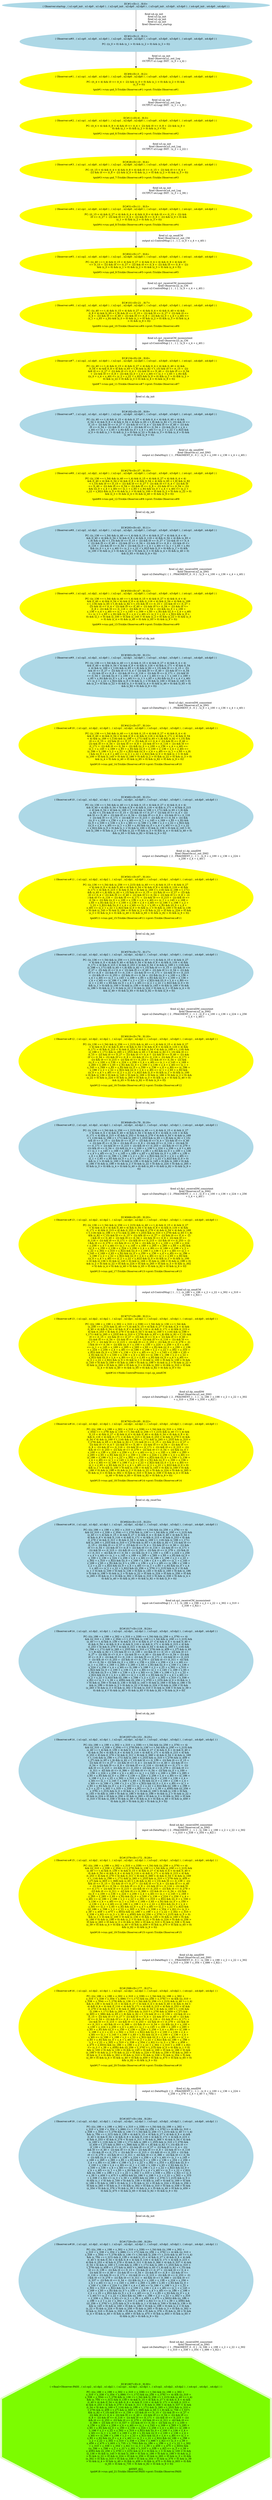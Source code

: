 digraph fscn {
EC1 [
	label="EC#1<Ev:1 , H:0>
( Observer:startup , ( n1:cp0_init , n1:dp0 , n1:dp0 ) , ( n2:cp0_init , n2:dp0 , n2:dp0 ) , ( n3:cp0_init , n3:dp0 , n3:dp0 ) , ( n4:cp0_init , n4:dp0 , n4:dp0 ) )"
	color=lightblue
	shape=ellipse
	style=filled
]
EC1 -> EC2 [
	label="fired n4.cp_init
	fired n3.cp_init
	fired n2.cp_init
	fired n1.cp_init
	fired Observer.o_startup
	"
]
EC2 [
	label="EC#2<Ev:2 , H:1>
( Observer:o#0 , ( n1:cp0 , n1:dp0 , n1:dp0 ) , ( n2:cp0 , n2:dp0 , n2:dp0 ) , ( n3:cp0 , n3:dp0 , n3:dp0 ) , ( n4:cp0 , n4:dp0 , n4:dp0 ) )

PC: ((z_0 > 0) && (z_1 > 0) && (z_2 > 0) && (z_3 > 0))
	"
	color=lightblue
	shape=ellipse
	style=filled
]
EC2 -> EC8 [
	label="fired n1.cp_init
	fired Observer.n1_out_Log
	OUTPUT n1:Log( INIT , (z_0 + z_4) )
	"
]
EC8 [
	label="EC#8<Ev:3 , H:2>
( Observer:o#1 , ( n1:cp1 , n1:dp0 , n1:dp0 ) , ( n2:cp0 , n2:dp0 , n2:dp0 ) , ( n3:cp0 , n3:dp0 , n3:dp0 ) , ( n4:cp0 , n4:dp0 , n4:dp0 ) )

PC: ((t_4 < 4) && (0 <= (t_4 + -2)) && (z_0 > 0) && (z_1 > 0) && (z_2 > 0) && 
	(z_3 > 0))
	
tpid#1->run::pid_5:Trickle.Observer.o#1->prot::Trickle.Observer.o#1"
	color=yellow
	shape=ellipse
	style=filled
]
EC8 -> EC11 [
	label="fired n2.cp_init
	fired Observer.n2_out_Log
	OUTPUT n2:Log( INIT , (z_1 + z_9) )
	"
]
EC11 [
	label="EC#11<Ev:6 , H:3>
( Observer:o#2 , ( n1:cp1 , n1:dp0 , n1:dp0 ) , ( n2:cp1 , n2:dp0 , n2:dp0 ) , ( n3:cp0 , n3:dp0 , n3:dp0 ) , ( n4:cp0 , n4:dp0 , n4:dp0 ) )

PC: ((t_4 < 4) && (t_8 < 4) && (0 <= (t_4 + -2)) && (0 <= (t_8 + -2)) && (z_0 > 
	0) && (z_1 > 0) && (z_2 > 0) && (z_3 > 0))
	
tpid#2->run::pid_6:Trickle.Observer.o#2->prot::Trickle.Observer.o#2"
	color=yellow
	shape=ellipse
	style=filled
]
EC11 -> EC28 [
	label="fired n3.cp_init
	fired Observer.n3_out_Log
	OUTPUT n3:Log( INIT , (z_2 + z_22) )
	"
]
EC28 [
	label="EC#28<Ev:10 , H:4>
( Observer:o#3 , ( n1:cp1 , n1:dp0 , n1:dp0 ) , ( n2:cp1 , n2:dp0 , n2:dp0 ) , ( n3:cp1 , n3:dp0 , n3:dp0 ) , ( n4:cp0 , n4:dp0 , n4:dp0 ) )

PC: ((t_15 < 4) && (t_4 < 4) && (t_8 < 4) && (0 <= (t_15 + -2)) && (0 <= (t_4 + 
	-2)) && (0 <= (t_8 + -2)) && (z_0 > 0) && (z_1 > 0) && (z_2 > 0) && (z_3 > 0))
	
tpid#3->run::pid_7:Trickle.Observer.o#3->prot::Trickle.Observer.o#3"
	color=yellow
	shape=ellipse
	style=filled
]
EC28 -> EC51 [
	label="fired n4.cp_init
	fired Observer.n4_out_Log
	OUTPUT n4:Log( INIT , (z_3 + z_39) )
	"
]
EC51 [
	label="EC#51<Ev:11 , H:5>
( Observer:o#4 , ( n1:cp1 , n1:dp0 , n1:dp0 ) , ( n2:cp1 , n2:dp0 , n2:dp0 ) , ( n3:cp1 , n3:dp0 , n3:dp0 ) , ( n4:cp1 , n4:dp0 , n4:dp0 ) )

PC: ((t_15 < 4) && (t_27 < 4) && (t_4 < 4) && (t_8 < 4) && (0 <= (t_15 + -2)) && 
	(0 <= (t_27 + -2)) && (0 <= (t_4 + -2)) && (0 <= (t_8 + -2)) && (z_0 > 0) && 
	(z_1 > 0) && (z_2 > 0) && (z_3 > 0))
	
tpid#4->run::pid_8:Trickle.Observer.o#4->prot::Trickle.Observer.o#4"
	color=yellow
	shape=ellipse
	style=filled
]
EC51 -> EC62 [
	label="fired n1.cp_sendCM
	fired Observer.n1_out_CM
	output n1:ControlMsg( [ 1 , 1 ] , (z_0 + z_4 + z_40) )
	"
]
EC62 [
	label="EC#62<Ev:17 , H:6>
( Observer:o#5 , ( n1:cp2 , n1:dp0 , n1:dp0 ) , ( n2:cp1 , n2:dp0 , n2:dp0 ) , ( n3:cp1 , n3:dp0 , n3:dp0 ) , ( n4:cp1 , n4:dp0 , n4:dp0 ) )

PC: ((z_40 == t_4) && (t_15 < 4) && (t_27 < 4) && (t_4 < 4) && (t_8 < 4) && (0 
	<= (t_15 + -2)) && (0 <= (t_27 + -2)) && (0 <= (t_4 + -2)) && (0 <= (t_8 + -2)) 
	&& (z_0 > 0) && (z_1 > 0) && (z_2 > 0) && (z_3 > 0) && (z_4 > 0))
	
tpid#5->run::pid_9:Trickle.Observer.o#5->prot::Trickle.Observer.o#5"
	color=yellow
	shape=ellipse
	style=filled
]
EC62 -> EC101 [
	label="fired n2.cp1_receiveCM_inconsistent
	fired Observer.n2_in_CM
	input n2:ControlMsg( [ 1 , 1 ] , (z_0 + z_4 + z_40) )
	"
]
EC101 [
	label="EC#101<Ev:21 , H:7>
( Observer:o#6 , ( n1:cp2 , n1:dp0 , n1:dp0 ) , ( n2:cp1 , n2:dp0 , n2:dp0 ) , ( n3:cp1 , n3:dp0 , n3:dp0 ) , ( n4:cp1 , n4:dp0 , n4:dp0 ) )

PC: ((z_40 == t_4) && (t_15 < 4) && (t_27 < 4) && (t_4 < 4) && (t_40 < 4) && 
	(t_8 < 4) && (z_65 < t_8) && (0 <= (t_15 + -2)) && (0 <= (t_27 + -2)) && (0 <= 
	(t_4 + -2)) && (0 <= (t_40 + -2)) && (0 <= (t_8 + -2)) && ((z_0 + z_4 + z_40) <= 
	(z_1 + z_65 + z_9)) && (z_0 > 0) && (z_1 > 0) && (z_2 > 0) && (z_3 > 0) && (z_4 
	> 0) && (z_9 > 0))
	
tpid#6->run::pid_10:Trickle.Observer.o#6->prot::Trickle.Observer.o#6"
	color=yellow
	shape=ellipse
	style=filled
]
EC101 -> EC134 [
	label="fired n3.cp1_receiveCM_inconsistent
	fired Observer.n3_in_CM
	input n3:ControlMsg( [ 1 , 1 ] , (z_0 + z_4 + z_40) )
	"
]
EC134 [
	label="EC#134<Ev:26 , H:8>
( Observer:o#7 , ( n1:cp2 , n1:dp0 , n1:dp0 ) , ( n2:cp1 , n2:dp0 , n2:dp0 ) , ( n3:cp1 , n3:dp0 , n3:dp0 ) , ( n4:cp1 , n4:dp0 , n4:dp0 ) )

PC: ((z_40 == t_4) && (t_15 < 4) && (t_27 < 4) && (t_4 < 4) && (t_40 < 4) && 
	(t_54 < 4) && (t_8 < 4) && (z_65 < t_8) && (z_82 < t_15) && (0 <= (t_15 + -2)) 
	&& (0 <= (t_27 + -2)) && (0 <= (t_4 + -2)) && (0 <= (t_40 + -2)) && (0 <= (t_54 
	+ -2)) && (0 <= (t_8 + -2)) && ((z_0 + z_4 + z_40) <= (z_1 + z_65 + z_9)) && 
	((z_0 + z_4 + z_40) <= (z_2 + z_22 + z_82)) && (z_0 > 0) && (z_1 > 0) && (z_2 > 
	0) && (z_22 > 0) && (z_3 > 0) && (z_4 > 0) && (z_9 > 0))
	
tpid#7->run::pid_11:Trickle.Observer.o#7->prot::Trickle.Observer.o#7"
	color=yellow
	shape=ellipse
	style=filled
]
EC134 -> EC182 [
	label="fired n1.dp_init
	"
]
EC182 [
	label="EC#182<Ev:35 , H:9>
( Observer:o#7 , ( n1:cp2 , n1:dp1 , n1:dp0 ) , ( n2:cp1 , n2:dp0 , n2:dp0 ) , ( n3:cp1 , n3:dp0 , n3:dp0 ) , ( n4:cp1 , n4:dp0 , n4:dp0 ) )

PC: ((z_40 == t_4) && (t_15 < 4) && (t_27 < 4) && (t_4 < 4) && (t_40 < 4) && 
	(t_54 < 4) && (t_8 < 4) && (t_54 < 4) && (z_65 < t_8) && (z_82 < t_15) && (0 <= 
	(t_15 + -2)) && (0 <= (t_27 + -2)) && (0 <= (t_4 + -2)) && (0 <= (t_40 + -2)) && 
	(0 <= (t_54 + -2)) && (0 <= (t_8 + -2)) && (0 <= (t_54 + -2)) && ((z_0 + z_4 + 
	z_40) <= (z_1 + z_65 + z_9)) && ((z_0 + z_4 + z_40) <= (z_2 + z_22 + z_82)) && 
	(z_0 > 0) && (z_1 > 0) && (z_2 > 0) && (z_22 > 0) && (z_3 > 0) && (z_4 > 0) && 
	(z_40 > 0) && (z_9 > 0))
	"
	color=lightblue
	shape=ellipse
	style=filled
]
EC182 -> EC276 [
	label="fired n1.dp_sendDM
	fired Observer.n1_out_DM1
	output n1:DataMsg1( { 1 , FRAGMENT_0 , 0 } , (z_0 + z_100 + z_136 + z_4 + z_40) )
	"
]
EC276 [
	label="EC#276<Ev:37 , H:10>
( Observer:o#8 , ( n1:cp2 , n1:dp2 , n1:dp0 ) , ( n2:cp1 , n2:dp0 , n2:dp0 ) , ( n3:cp1 , n3:dp0 , n3:dp0 ) , ( n4:cp1 , n4:dp0 , n4:dp0 ) )

PC: ((z_136 == t_54) && (z_40 == t_4) && (t_15 < 4) && (t_27 < 4) && (t_4 < 4) 
	&& (t_40 < 4) && (t_54 < 4) && (t_8 < 4) && (t_54 < 4) && (z_65 < t_8) && (z_82 
	< t_15) && (0 <= (t_15 + -2)) && (0 <= (t_27 + -2)) && (0 <= (t_4 + -2)) && (0 
	<= (t_40 + -2)) && (0 <= (t_54 + -2)) && (0 <= (t_8 + -2)) && (0 <= (t_54 + -2)) 
	&& ((z_0 + z_4 + z_40) <= (z_1 + z_65 + z_9)) && ((z_0 + z_4 + z_40) <= (z_2 + 
	z_22 + z_82)) && (z_0 > 0) && (z_1 > 0) && (z_100 > 0) && (z_2 > 0) && (z_22 > 0)
	 && (z_3 > 0) && (z_4 > 0) && (z_40 > 0) && (z_9 > 0))
	
tpid#8->run::pid_12:Trickle.Observer.o#8->prot::Trickle.Observer.o#8"
	color=yellow
	shape=ellipse
	style=filled
]
EC276 -> EC293 [
	label="fired n2.dp_init
	"
]
EC293 [
	label="EC#293<Ev:43 , H:11>
( Observer:o#8 , ( n1:cp2 , n1:dp2 , n1:dp0 ) , ( n2:cp1 , n2:dp1 , n2:dp0 ) , ( n3:cp1 , n3:dp0 , n3:dp0 ) , ( n4:cp1 , n4:dp0 , n4:dp0 ) )

PC: ((z_136 == t_54) && (z_40 == t_4) && (t_15 < 4) && (t_27 < 4) && (t_4 < 4) 
	&& (t_40 < 4) && (t_54 < 4) && (t_8 < 4) && (t_116 < 4) && (t_54 < 4) && (z_65 < 
	t_8) && (z_82 < t_15) && (0 <= (t_15 + -2)) && (0 <= (t_27 + -2)) && (0 <= (t_4 
	+ -2)) && (0 <= (t_40 + -2)) && (0 <= (t_54 + -2)) && (0 <= (t_8 + -2)) && (0 <= 
	(t_116 + -2)) && (0 <= (t_54 + -2)) && ((z_0 + z_4 + z_40) <= (z_1 + z_65 + z_9))
	 && ((z_0 + z_4 + z_40) <= (z_2 + z_22 + z_82)) && (z_0 > 0) && (z_1 > 0) && 
	(z_100 > 0) && (z_2 > 0) && (z_22 > 0) && (z_3 > 0) && (z_4 > 0) && (z_40 > 0) 
	&& (z_65 > 0) && (z_9 > 0))
	"
	color=lightblue
	shape=ellipse
	style=filled
]
EC293 -> EC350 [
	label="fired n2.dp1_receiveDM_consistent
	fired Observer.n2_in_DM1
	input n2:DataMsg1( { 1 , FRAGMENT_0 , 0 } , (z_0 + z_100 + z_136 + z_4 + z_40) )
	"
]
EC350 [
	label="EC#350<Ev:47 , H:12>
( Observer:o#9 , ( n1:cp2 , n1:dp2 , n1:dp0 ) , ( n2:cp1 , n2:dp1 , n2:dp0 ) , ( n3:cp1 , n3:dp0 , n3:dp0 ) , ( n4:cp1 , n4:dp0 , n4:dp0 ) )

PC: ((z_136 == t_54) && (z_40 == t_4) && (t_15 < 4) && (t_27 < 4) && (t_4 < 4) 
	&& (t_40 < 4) && (t_54 < 4) && (t_8 < 4) && (t_116 < 4) && (t_54 < 4) && (z_169 
	< t_116) && (z_65 < t_8) && (z_82 < t_15) && (0 <= (t_15 + -2)) && (0 <= (t_27 + 
	-2)) && (0 <= (t_4 + -2)) && (0 <= (t_40 + -2)) && (0 <= (t_54 + -2)) && (0 <= 
	(t_8 + -2)) && (0 <= (t_116 + -2)) && (0 <= (t_54 + -2)) && ((z_0 + z_100 + 
	z_136 + z_4 + z_40) <= (z_1 + z_145 + z_169 + z_65 + z_9)) && ((z_0 + z_4 + z_40)
	 <= (z_1 + z_65 + z_9)) && ((z_0 + z_4 + z_40) <= (z_2 + z_22 + z_82)) && (z_0 > 
	0) && (z_1 > 0) && (z_100 > 0) && (z_145 > 0) && (z_2 > 0) && (z_22 > 0) && (z_3 
	> 0) && (z_4 > 0) && (z_40 > 0) && (z_65 > 0) && (z_9 > 0))
	
tpid#9->run::pid_13:Trickle.Observer.o#9->prot::Trickle.Observer.o#9"
	color=yellow
	shape=ellipse
	style=filled
]
EC350 -> EC383 [
	label="fired n3.dp_init
	"
]
EC383 [
	label="EC#383<Ev:50 , H:13>
( Observer:o#9 , ( n1:cp2 , n1:dp2 , n1:dp0 ) , ( n2:cp1 , n2:dp1 , n2:dp0 ) , ( n3:cp1 , n3:dp1 , n3:dp0 ) , ( n4:cp1 , n4:dp0 , n4:dp0 ) )

PC: ((z_136 == t_54) && (z_40 == t_4) && (t_15 < 4) && (t_27 < 4) && (t_4 < 4) 
	&& (t_40 < 4) && (t_54 < 4) && (t_8 < 4) && (t_116 < 4) && (t_171 < 4) && (t_54 
	< 4) && (z_169 < t_116) && (z_65 < t_8) && (z_82 < t_15) && (0 <= (t_15 + -2)) 
	&& (0 <= (t_27 + -2)) && (0 <= (t_4 + -2)) && (0 <= (t_40 + -2)) && (0 <= (t_54 
	+ -2)) && (0 <= (t_8 + -2)) && (0 <= (t_116 + -2)) && (0 <= (t_171 + -2)) && (0 
	<= (t_54 + -2)) && ((z_0 + z_100 + z_136 + z_4 + z_40) <= (z_1 + z_145 + z_169 + 
	z_65 + z_9)) && ((z_0 + z_4 + z_40) <= (z_1 + z_65 + z_9)) && ((z_0 + z_4 + z_40)
	 <= (z_2 + z_22 + z_82)) && (z_0 > 0) && (z_1 > 0) && (z_100 > 0) && (z_145 > 0) 
	&& (z_2 > 0) && (z_22 > 0) && (z_3 > 0) && (z_4 > 0) && (z_40 > 0) && (z_65 > 0) 
	&& (z_82 > 0) && (z_9 > 0))
	"
	color=lightblue
	shape=ellipse
	style=filled
]
EC383 -> EC412 [
	label="fired n3.dp1_receiveDM_consistent
	fired Observer.n3_in_DM1
	input n3:DataMsg1( { 1 , FRAGMENT_0 , 0 } , (z_0 + z_100 + z_136 + z_4 + z_40) )
	"
]
EC412 [
	label="EC#412<Ev:57 , H:14>
( Observer:o#10 , ( n1:cp2 , n1:dp2 , n1:dp0 ) , ( n2:cp1 , n2:dp1 , n2:dp0 ) , ( n3:cp1 , n3:dp1 , n3:dp0 ) , ( n4:cp1 , n4:dp0 , n4:dp0 ) )

PC: ((z_136 == t_54) && (z_40 == t_4) && (t_15 < 4) && (t_27 < 4) && (t_4 < 4) 
	&& (t_40 < 4) && (t_54 < 4) && (t_8 < 4) && (t_116 < 4) && (t_171 < 4) && (t_54 
	< 4) && (z_169 < t_116) && (z_198 < t_171) && (z_65 < t_8) && (z_82 < t_15) && 
	(0 <= (t_15 + -2)) && (0 <= (t_27 + -2)) && (0 <= (t_4 + -2)) && (0 <= (t_40 + 
	-2)) && (0 <= (t_54 + -2)) && (0 <= (t_8 + -2)) && (0 <= (t_116 + -2)) && (0 <= 
	(t_171 + -2)) && (0 <= (t_54 + -2)) && ((z_0 + z_100 + z_136 + z_4 + z_40) <= 
	(z_1 + z_145 + z_169 + z_65 + z_9)) && ((z_0 + z_100 + z_136 + z_4 + z_40) <= 
	(z_186 + z_198 + z_2 + z_22 + z_82)) && ((z_0 + z_4 + z_40) <= (z_1 + z_65 + z_9)
	) && ((z_0 + z_4 + z_40) <= (z_2 + z_22 + z_82)) && (z_0 > 0) && (z_1 > 0) && 
	(z_100 > 0) && (z_145 > 0) && (z_186 > 0) && (z_2 > 0) && (z_22 > 0) && (z_3 > 0)
	 && (z_4 > 0) && (z_40 > 0) && (z_65 > 0) && (z_82 > 0) && (z_9 > 0))
	
tpid#10->run::pid_14:Trickle.Observer.o#10->prot::Trickle.Observer.o#10"
	color=yellow
	shape=ellipse
	style=filled
]
EC412 -> EC482 [
	label="fired n1.dp_init
	"
]
EC482 [
	label="EC#482<Ev:65 , H:15>
( Observer:o#10 , ( n1:cp2 , n1:dp2 , n1:dp1 ) , ( n2:cp1 , n2:dp1 , n2:dp0 ) , ( n3:cp1 , n3:dp1 , n3:dp0 ) , ( n4:cp1 , n4:dp0 , n4:dp0 ) )

PC: ((z_136 == t_54) && (z_40 == t_4) && (t_15 < 4) && (t_27 < 4) && (t_4 < 4) 
	&& (t_40 < 4) && (t_54 < 4) && (t_8 < 4) && (t_116 < 4) && (t_171 < 4) && (t_215 
	< 4) && (t_54 < 4) && (z_169 < t_116) && (z_198 < t_171) && (z_65 < t_8) && 
	(z_82 < t_15) && (0 <= (t_15 + -2)) && (0 <= (t_27 + -2)) && (0 <= (t_4 + -2)) 
	&& (0 <= (t_40 + -2)) && (0 <= (t_54 + -2)) && (0 <= (t_8 + -2)) && (0 <= (t_116 
	+ -2)) && (0 <= (t_171 + -2)) && (0 <= (t_215 + -2)) && (0 <= (t_54 + -2)) && 
	((z_0 + z_100 + z_136 + z_4 + z_40) <= (z_1 + z_145 + z_169 + z_65 + z_9)) && 
	((z_0 + z_100 + z_136 + z_4 + z_40) <= (z_186 + z_198 + z_2 + z_22 + z_82)) && 
	((z_0 + z_4 + z_40) <= (z_1 + z_65 + z_9)) && ((z_0 + z_4 + z_40) <= (z_2 + z_22 
	+ z_82)) && (z_0 > 0) && (z_1 > 0) && (z_100 > 0) && (z_136 > 0) && (z_145 > 0) 
	&& (z_186 > 0) && (z_2 > 0) && (z_22 > 0) && (z_3 > 0) && (z_4 > 0) && (z_40 > 0)
	 && (z_65 > 0) && (z_82 > 0) && (z_9 > 0))
	"
	color=lightblue
	shape=ellipse
	style=filled
]
EC482 -> EC561 [
	label="fired n1.dp_sendDM
	fired Observer.n1_out_DM2
	output n1:DataMsg2( { 2 , FRAGMENT_1 , 1 } , (z_0 + z_100 + z_136 + z_224 + 
	z_256 + z_4 + z_40) )
	"
]
EC561 [
	label="EC#561<Ev:67 , H:16>
( Observer:o#11 , ( n1:cp2 , n1:dp2 , n1:dp2 ) , ( n2:cp1 , n2:dp1 , n2:dp0 ) , ( n3:cp1 , n3:dp1 , n3:dp0 ) , ( n4:cp1 , n4:dp0 , n4:dp0 ) )

PC: ((z_136 == t_54) && (z_256 == t_215) && (z_40 == t_4) && (t_15 < 4) && (t_27 
	< 4) && (t_4 < 4) && (t_40 < 4) && (t_54 < 4) && (t_8 < 4) && (t_116 < 4) && 
	(t_171 < 4) && (t_215 < 4) && (t_54 < 4) && (z_169 < t_116) && (z_198 < t_171) 
	&& (z_65 < t_8) && (z_82 < t_15) && (0 <= (t_15 + -2)) && (0 <= (t_27 + -2)) && 
	(0 <= (t_4 + -2)) && (0 <= (t_40 + -2)) && (0 <= (t_54 + -2)) && (0 <= (t_8 + -2)
	) && (0 <= (t_116 + -2)) && (0 <= (t_171 + -2)) && (0 <= (t_215 + -2)) && (0 <= 
	(t_54 + -2)) && ((z_0 + z_100 + z_136 + z_4 + z_40) <= (z_1 + z_145 + z_169 + 
	z_65 + z_9)) && ((z_0 + z_100 + z_136 + z_4 + z_40) <= (z_186 + z_198 + z_2 + 
	z_22 + z_82)) && ((z_0 + z_4 + z_40) <= (z_1 + z_65 + z_9)) && ((z_0 + z_4 + 
	z_40) <= (z_2 + z_22 + z_82)) && (z_0 > 0) && (z_1 > 0) && (z_100 > 0) && (z_136 
	> 0) && (z_145 > 0) && (z_186 > 0) && (z_2 > 0) && (z_22 > 0) && (z_224 > 0) && 
	(z_3 > 0) && (z_4 > 0) && (z_40 > 0) && (z_65 > 0) && (z_82 > 0) && (z_9 > 0))
	
tpid#11->run::pid_15:Trickle.Observer.o#11->prot::Trickle.Observer.o#11"
	color=yellow
	shape=ellipse
	style=filled
]
EC561 -> EC576 [
	label="fired n2.dp_init
	"
]
EC576 [
	label="EC#576<Ev:72 , H:17>
( Observer:o#11 , ( n1:cp2 , n1:dp2 , n1:dp2 ) , ( n2:cp1 , n2:dp1 , n2:dp1 ) , ( n3:cp1 , n3:dp1 , n3:dp0 ) , ( n4:cp1 , n4:dp0 , n4:dp0 ) )

PC: ((z_136 == t_54) && (z_256 == t_215) && (z_40 == t_4) && (t_15 < 4) && (t_27 
	< 4) && (t_4 < 4) && (t_40 < 4) && (t_54 < 4) && (t_8 < 4) && (t_116 < 4) && 
	(t_171 < 4) && (t_215 < 4) && (t_253 < 4) && (t_54 < 4) && (z_169 < t_116) && 
	(z_198 < t_171) && (z_65 < t_8) && (z_82 < t_15) && (0 <= (t_15 + -2)) && (0 <= 
	(t_27 + -2)) && (0 <= (t_4 + -2)) && (0 <= (t_40 + -2)) && (0 <= (t_54 + -2)) && 
	(0 <= (t_8 + -2)) && (0 <= (t_116 + -2)) && (0 <= (t_171 + -2)) && (0 <= (t_215 
	+ -2)) && (0 <= (t_253 + -2)) && (0 <= (t_54 + -2)) && ((z_0 + z_100 + z_136 + 
	z_4 + z_40) <= (z_1 + z_145 + z_169 + z_65 + z_9)) && ((z_0 + z_100 + z_136 + 
	z_4 + z_40) <= (z_186 + z_198 + z_2 + z_22 + z_82)) && ((z_0 + z_4 + z_40) <= 
	(z_1 + z_65 + z_9)) && ((z_0 + z_4 + z_40) <= (z_2 + z_22 + z_82)) && (z_0 > 0) 
	&& (z_1 > 0) && (z_100 > 0) && (z_136 > 0) && (z_145 > 0) && (z_169 > 0) && 
	(z_186 > 0) && (z_2 > 0) && (z_22 > 0) && (z_224 > 0) && (z_3 > 0) && (z_4 > 0) 
	&& (z_40 > 0) && (z_65 > 0) && (z_82 > 0) && (z_9 > 0))
	"
	color=lightblue
	shape=ellipse
	style=filled
]
EC576 -> EC619 [
	label="fired n2.dp1_receiveDM_consistent
	fired Observer.n2_in_DM2
	input n2:DataMsg2( { 2 , FRAGMENT_1 , 1 } , (z_0 + z_100 + z_136 + z_224 + z_256 
	+ z_4 + z_40) )
	"
]
EC619 [
	label="EC#619<Ev:76 , H:18>
( Observer:o#12 , ( n1:cp2 , n1:dp2 , n1:dp2 ) , ( n2:cp1 , n2:dp1 , n2:dp1 ) , ( n3:cp1 , n3:dp1 , n3:dp0 ) , ( n4:cp1 , n4:dp0 , n4:dp0 ) )

PC: ((z_136 == t_54) && (z_256 == t_215) && (z_40 == t_4) && (t_15 < 4) && (t_27 
	< 4) && (t_4 < 4) && (t_40 < 4) && (t_54 < 4) && (t_8 < 4) && (t_116 < 4) && 
	(t_171 < 4) && (t_215 < 4) && (t_253 < 4) && (t_54 < 4) && (z_169 < t_116) && 
	(z_198 < t_171) && (z_285 < t_253) && (z_65 < t_8) && (z_82 < t_15) && (0 <= 
	(t_15 + -2)) && (0 <= (t_27 + -2)) && (0 <= (t_4 + -2)) && (0 <= (t_40 + -2)) && 
	(0 <= (t_54 + -2)) && (0 <= (t_8 + -2)) && (0 <= (t_116 + -2)) && (0 <= (t_171 + 
	-2)) && (0 <= (t_215 + -2)) && (0 <= (t_253 + -2)) && (0 <= (t_54 + -2)) && 
	((z_0 + z_100 + z_136 + z_224 + z_256 + z_4 + z_40) <= (z_1 + z_145 + z_169 + 
	z_265 + z_285 + z_65 + z_9)) && ((z_0 + z_100 + z_136 + z_4 + z_40) <= (z_1 + 
	z_145 + z_169 + z_65 + z_9)) && ((z_0 + z_100 + z_136 + z_4 + z_40) <= (z_186 + 
	z_198 + z_2 + z_22 + z_82)) && ((z_0 + z_4 + z_40) <= (z_1 + z_65 + z_9)) && 
	((z_0 + z_4 + z_40) <= (z_2 + z_22 + z_82)) && (z_0 > 0) && (z_1 > 0) && (z_100 
	> 0) && (z_136 > 0) && (z_145 > 0) && (z_169 > 0) && (z_186 > 0) && (z_2 > 0) && 
	(z_22 > 0) && (z_224 > 0) && (z_265 > 0) && (z_3 > 0) && (z_4 > 0) && (z_40 > 0) 
	&& (z_65 > 0) && (z_82 > 0) && (z_9 > 0))
	
tpid#12->run::pid_16:Trickle.Observer.o#12->prot::Trickle.Observer.o#12"
	color=yellow
	shape=ellipse
	style=filled
]
EC619 -> EC648 [
	label="fired n3.dp_init
	"
]
EC648 [
	label="EC#648<Ev:78 , H:19>
( Observer:o#12 , ( n1:cp2 , n1:dp2 , n1:dp2 ) , ( n2:cp1 , n2:dp1 , n2:dp1 ) , ( n3:cp1 , n3:dp1 , n3:dp1 ) , ( n4:cp1 , n4:dp0 , n4:dp0 ) )

PC: ((z_136 == t_54) && (z_256 == t_215) && (z_40 == t_4) && (t_15 < 4) && (t_27 
	< 4) && (t_4 < 4) && (t_40 < 4) && (t_54 < 4) && (t_8 < 4) && (t_116 < 4) && 
	(t_171 < 4) && (t_215 < 4) && (t_253 < 4) && (t_279 < 4) && (t_54 < 4) && (z_169 
	< t_116) && (z_198 < t_171) && (z_285 < t_253) && (z_65 < t_8) && (z_82 < t_15) 
	&& (0 <= (t_15 + -2)) && (0 <= (t_27 + -2)) && (0 <= (t_4 + -2)) && (0 <= (t_40 
	+ -2)) && (0 <= (t_54 + -2)) && (0 <= (t_8 + -2)) && (0 <= (t_116 + -2)) && (0 
	<= (t_171 + -2)) && (0 <= (t_215 + -2)) && (0 <= (t_253 + -2)) && (0 <= (t_279 + 
	-2)) && (0 <= (t_54 + -2)) && ((z_0 + z_100 + z_136 + z_224 + z_256 + z_4 + z_40)
	 <= (z_1 + z_145 + z_169 + z_265 + z_285 + z_65 + z_9)) && ((z_0 + z_100 + z_136 
	+ z_4 + z_40) <= (z_1 + z_145 + z_169 + z_65 + z_9)) && ((z_0 + z_100 + z_136 + 
	z_4 + z_40) <= (z_186 + z_198 + z_2 + z_22 + z_82)) && ((z_0 + z_4 + z_40) <= 
	(z_1 + z_65 + z_9)) && ((z_0 + z_4 + z_40) <= (z_2 + z_22 + z_82)) && (z_0 > 0) 
	&& (z_1 > 0) && (z_100 > 0) && (z_136 > 0) && (z_145 > 0) && (z_169 > 0) && 
	(z_186 > 0) && (z_198 > 0) && (z_2 > 0) && (z_22 > 0) && (z_224 > 0) && (z_265 > 
	0) && (z_3 > 0) && (z_4 > 0) && (z_40 > 0) && (z_65 > 0) && (z_82 > 0) && (z_9 > 
	0))
	"
	color=lightblue
	shape=ellipse
	style=filled
]
EC648 -> EC666 [
	label="fired n3.dp1_receiveDM_consistent
	fired Observer.n3_in_DM2
	input n3:DataMsg2( { 2 , FRAGMENT_1 , 1 } , (z_0 + z_100 + z_136 + z_224 + z_256 
	+ z_4 + z_40) )
	"
]
EC666 [
	label="EC#666<Ev:85 , H:20>
( Observer:o#13 , ( n1:cp2 , n1:dp2 , n1:dp2 ) , ( n2:cp1 , n2:dp1 , n2:dp1 ) , ( n3:cp1 , n3:dp1 , n3:dp1 ) , ( n4:cp1 , n4:dp0 , n4:dp0 ) )

PC: ((z_136 == t_54) && (z_256 == t_215) && (z_40 == t_4) && (t_15 < 4) && (t_27 
	< 4) && (t_4 < 4) && (t_40 < 4) && (t_54 < 4) && (t_8 < 4) && (t_116 < 4) && 
	(t_171 < 4) && (t_215 < 4) && (t_253 < 4) && (t_279 < 4) && (t_54 < 4) && (z_169 
	< t_116) && (z_198 < t_171) && (z_285 < t_253) && (z_310 < t_279) && (z_65 < t_8)
	 && (z_82 < t_15) && (0 <= (t_15 + -2)) && (0 <= (t_27 + -2)) && (0 <= (t_4 + -2)
	) && (0 <= (t_40 + -2)) && (0 <= (t_54 + -2)) && (0 <= (t_8 + -2)) && (0 <= 
	(t_116 + -2)) && (0 <= (t_171 + -2)) && (0 <= (t_215 + -2)) && (0 <= (t_253 + -2)
	) && (0 <= (t_279 + -2)) && (0 <= (t_54 + -2)) && ((z_0 + z_100 + z_136 + z_224 
	+ z_256 + z_4 + z_40) <= (z_1 + z_145 + z_169 + z_265 + z_285 + z_65 + z_9)) && 
	((z_0 + z_100 + z_136 + z_224 + z_256 + z_4 + z_40) <= (z_186 + z_198 + z_2 + 
	z_22 + z_302 + z_310 + z_82)) && ((z_0 + z_100 + z_136 + z_4 + z_40) <= (z_1 + 
	z_145 + z_169 + z_65 + z_9)) && ((z_0 + z_100 + z_136 + z_4 + z_40) <= (z_186 + 
	z_198 + z_2 + z_22 + z_82)) && ((z_0 + z_4 + z_40) <= (z_1 + z_65 + z_9)) && 
	((z_0 + z_4 + z_40) <= (z_2 + z_22 + z_82)) && (z_0 > 0) && (z_1 > 0) && (z_100 
	> 0) && (z_136 > 0) && (z_145 > 0) && (z_169 > 0) && (z_186 > 0) && (z_198 > 0) 
	&& (z_2 > 0) && (z_22 > 0) && (z_224 > 0) && (z_265 > 0) && (z_3 > 0) && (z_302 
	> 0) && (z_4 > 0) && (z_40 > 0) && (z_65 > 0) && (z_82 > 0) && (z_9 > 0))
	
tpid#13->run::pid_17:Trickle.Observer.o#13->prot::Trickle.Observer.o#13"
	color=yellow
	shape=ellipse
	style=filled
]
EC666 -> EC727 [
	label="fired n3.cp_sendCM
	output n3:ControlMsg( [ 1 , 1 ] , (z_186 + z_198 + z_2 + z_22 + z_302 + z_310 + 
	z_338 + z_82) )
	"
]
EC727 [
	label="EC#727<Ev:89 , H:21>
( Observer:o#13 , ( n1:cp2 , n1:dp2 , n1:dp2 ) , ( n2:cp1 , n2:dp1 , n2:dp1 ) , ( n3:cp2 , n3:dp1 , n3:dp1 ) , ( n4:cp1 , n4:dp0 , n4:dp0 ) )

PC: (((z_186 + z_198 + z_302 + z_310 + z_338) == t_54) && (z_136 == t_54) && 
	(z_256 == t_215) && (z_40 == t_4) && (t_15 < 4) && (t_27 < 4) && (t_4 < 4) && 
	(t_40 < 4) && (t_54 < 4) && (t_8 < 4) && (t_116 < 4) && (t_171 < 4) && (t_215 < 
	4) && (t_253 < 4) && (t_279 < 4) && (t_54 < 4) && (z_169 < t_116) && (z_198 < 
	t_171) && (z_285 < t_253) && (z_310 < t_279) && (z_65 < t_8) && (z_82 < t_15) && 
	(0 <= (t_15 + -2)) && (0 <= (t_27 + -2)) && (0 <= (t_4 + -2)) && (0 <= (t_40 + 
	-2)) && (0 <= (t_54 + -2)) && (0 <= (t_8 + -2)) && (0 <= (t_116 + -2)) && (0 <= 
	(t_171 + -2)) && (0 <= (t_215 + -2)) && (0 <= (t_253 + -2)) && (0 <= (t_279 + -2)
	) && (0 <= (t_54 + -2)) && ((z_0 + z_100 + z_136 + z_224 + z_256 + z_4 + z_40) 
	<= (z_1 + z_145 + z_169 + z_265 + z_285 + z_65 + z_9)) && ((z_0 + z_100 + z_136 
	+ z_224 + z_256 + z_4 + z_40) <= (z_186 + z_198 + z_2 + z_22 + z_302 + z_310 + 
	z_82)) && ((z_0 + z_100 + z_136 + z_4 + z_40) <= (z_1 + z_145 + z_169 + z_65 + 
	z_9)) && ((z_0 + z_100 + z_136 + z_4 + z_40) <= (z_186 + z_198 + z_2 + z_22 + 
	z_82)) && ((z_0 + z_4 + z_40) <= (z_1 + z_65 + z_9)) && ((z_0 + z_4 + z_40) <= 
	(z_2 + z_22 + z_82)) && (z_0 > 0) && (z_1 > 0) && (z_100 > 0) && (z_136 > 0) && 
	(z_145 > 0) && (z_169 > 0) && (z_186 > 0) && (z_198 > 0) && (z_2 > 0) && (z_22 > 
	0) && (z_224 > 0) && (z_265 > 0) && (z_3 > 0) && (z_302 > 0) && (z_310 > 0) && 
	(z_4 > 0) && (z_40 > 0) && (z_65 > 0) && (z_82 > 0) && (z_9 > 0))
	
tpid#14->Node.ControlProcess->cp1.cp_sendCM"
	color=yellow
	shape=ellipse
	style=filled
]
EC727 -> EC762 [
	label="fired n3.dp_sendDM
	fired Observer.n3_out_DM2
	output n3:DataMsg2( { 2 , FRAGMENT_1 , 1 } , (z_186 + z_198 + z_2 + z_22 + z_302 
	+ z_310 + z_338 + z_354 + z_82) )
	"
]
EC762 [
	label="EC#762<Ev:95 , H:22>
( Observer:o#14 , ( n1:cp2 , n1:dp2 , n1:dp2 ) , ( n2:cp1 , n2:dp1 , n2:dp1 ) , ( n3:cp2 , n3:dp1 , n3:dp2 ) , ( n4:cp1 , n4:dp0 , n4:dp0 ) )

PC: (((z_186 + z_198 + z_302 + z_310 + z_338) == t_54) && ((z_310 + z_338 + 
	z_354) == t_279) && (z_136 == t_54) && (z_256 == t_215) && (z_40 == t_4) && 
	(t_15 < 4) && (t_27 < 4) && (t_4 < 4) && (t_40 < 4) && (t_54 < 4) && (t_8 < 4) 
	&& (t_116 < 4) && (t_171 < 4) && (t_215 < 4) && (t_253 < 4) && (t_279 < 4) && 
	(t_54 < 4) && (z_169 < t_116) && (z_198 < t_171) && (z_285 < t_253) && (z_310 < 
	t_279) && (z_65 < t_8) && (z_82 < t_15) && (0 <= (t_15 + -2)) && (0 <= (t_27 + 
	-2)) && (0 <= (t_4 + -2)) && (0 <= (t_40 + -2)) && (0 <= (t_54 + -2)) && (0 <= 
	(t_8 + -2)) && (0 <= (t_116 + -2)) && (0 <= (t_171 + -2)) && (0 <= (t_215 + -2)) 
	&& (0 <= (t_253 + -2)) && (0 <= (t_279 + -2)) && (0 <= (t_54 + -2)) && ((z_0 + 
	z_100 + z_136 + z_224 + z_256 + z_4 + z_40) <= (z_1 + z_145 + z_169 + z_265 + 
	z_285 + z_65 + z_9)) && ((z_0 + z_100 + z_136 + z_224 + z_256 + z_4 + z_40) <= 
	(z_186 + z_198 + z_2 + z_22 + z_302 + z_310 + z_82)) && ((z_0 + z_100 + z_136 + 
	z_4 + z_40) <= (z_1 + z_145 + z_169 + z_65 + z_9)) && ((z_0 + z_100 + z_136 + 
	z_4 + z_40) <= (z_186 + z_198 + z_2 + z_22 + z_82)) && ((z_0 + z_4 + z_40) <= 
	(z_1 + z_65 + z_9)) && ((z_0 + z_4 + z_40) <= (z_2 + z_22 + z_82)) && (z_0 > 0) 
	&& (z_1 > 0) && (z_100 > 0) && (z_136 > 0) && (z_145 > 0) && (z_169 > 0) && 
	(z_186 > 0) && (z_198 > 0) && (z_2 > 0) && (z_22 > 0) && (z_224 > 0) && (z_265 > 
	0) && (z_3 > 0) && (z_302 > 0) && (z_310 > 0) && (z_338 > 0) && (z_4 > 0) && 
	(z_40 > 0) && (z_65 > 0) && (z_82 > 0) && (z_9 > 0))
	
tpid#15->run::pid_18:Trickle.Observer.o#14->prot::Trickle.Observer.o#14"
	color=yellow
	shape=ellipse
	style=filled
]
EC762 -> EC824 [
	label="fired n1.dp_resetTau
	"
]
EC824 [
	label="EC#824<Ev:115 , H:23>
( Observer:o#14 , ( n1:cp2 , n1:dp2 , n1:dp1 ) , ( n2:cp1 , n2:dp1 , n2:dp1 ) , ( n3:cp2 , n3:dp1 , n3:dp2 ) , ( n4:cp1 , n4:dp0 , n4:dp0 ) )

PC: (((z_186 + z_198 + z_302 + z_310 + z_338) == t_54) && ((z_256 + z_376) == 4) 
	&& ((z_310 + z_338 + z_354) == t_279) && (z_136 == t_54) && (z_256 == t_215) && 
	(z_40 == t_4) && (t_15 < 4) && (t_27 < 4) && (t_4 < 4) && (t_40 < 4) && (t_54 < 
	4) && (t_8 < 4) && (t_116 < 4) && (t_171 < 4) && (t_215 < 4) && (t_253 < 4) && 
	(t_279 < 4) && (t_311 < 8) && (t_54 < 4) && (z_169 < t_116) && (z_198 < t_171) 
	&& (z_285 < t_253) && (z_310 < t_279) && (z_65 < t_8) && (z_82 < t_15) && (0 <= 
	(t_15 + -2)) && (0 <= (t_27 + -2)) && (0 <= (t_4 + -2)) && (0 <= (t_40 + -2)) && 
	(0 <= (t_54 + -2)) && (0 <= (t_8 + -2)) && (0 <= (t_116 + -2)) && (0 <= (t_171 + 
	-2)) && (0 <= (t_215 + -2)) && (0 <= (t_253 + -2)) && (0 <= (t_279 + -2)) && (0 
	<= (t_311 + -4)) && (0 <= (t_54 + -2)) && ((z_0 + z_100 + z_136 + z_224 + z_256 
	+ z_4 + z_40) <= (z_1 + z_145 + z_169 + z_265 + z_285 + z_65 + z_9)) && ((z_0 + 
	z_100 + z_136 + z_224 + z_256 + z_4 + z_40) <= (z_186 + z_198 + z_2 + z_22 + 
	z_302 + z_310 + z_82)) && ((z_0 + z_100 + z_136 + z_4 + z_40) <= (z_1 + z_145 + 
	z_169 + z_65 + z_9)) && ((z_0 + z_100 + z_136 + z_4 + z_40) <= (z_186 + z_198 + 
	z_2 + z_22 + z_82)) && ((z_0 + z_4 + z_40) <= (z_1 + z_65 + z_9)) && ((z_0 + z_4 
	+ z_40) <= (z_2 + z_22 + z_82)) && ((z_256 + z_376) > t_215) && (z_0 > 0) && 
	(z_1 > 0) && (z_100 > 0) && (z_136 > 0) && (z_145 > 0) && (z_169 > 0) && (z_186 
	> 0) && (z_198 > 0) && (z_2 > 0) && (z_22 > 0) && (z_224 > 0) && (z_256 > 0) && 
	(z_265 > 0) && (z_3 > 0) && (z_302 > 0) && (z_310 > 0) && (z_338 > 0) && (z_4 > 
	0) && (z_40 > 0) && (z_65 > 0) && (z_82 > 0) && (z_9 > 0))
	"
	color=lightblue
	shape=ellipse
	style=filled
]
EC824 -> EC1017 [
	label="fired n4.cp1_receiveCM_inconsistent
	input n4:ControlMsg( [ 1 , 1 ] , (z_186 + z_198 + z_2 + z_22 + z_302 + z_310 + 
	z_338 + z_82) )
	"
]
EC1017 [
	label="EC#1017<Ev:119 , H:24>
( Observer:o#14 , ( n1:cp2 , n1:dp2 , n1:dp1 ) , ( n2:cp1 , n2:dp1 , n2:dp1 ) , ( n3:cp2 , n3:dp1 , n3:dp2 ) , ( n4:cp1 , n4:dp0 , n4:dp0 ) )

PC: (((z_186 + z_198 + z_302 + z_310 + z_338) == t_54) && ((z_256 + z_376) == 4) 
	&& ((z_310 + z_338 + z_354) == t_279) && (z_136 == t_54) && (z_256 == t_215) && 
	(z_40 == t_4) && (t_139 < 4) && (t_15 < 4) && (t_27 < 4) && (t_4 < 4) && (t_40 < 
	4) && (t_54 < 4) && (t_8 < 4) && (t_116 < 4) && (t_171 < 4) && (t_215 < 4) && 
	(t_253 < 4) && (t_279 < 4) && (t_311 < 8) && (t_54 < 4) && (z_169 < t_116) && 
	(z_198 < t_171) && (z_285 < t_253) && (z_310 < t_279) && (z_459 < t_27) && (z_65 
	< t_8) && (z_82 < t_15) && (0 <= (t_139 + -2)) && (0 <= (t_15 + -2)) && (0 <= 
	(t_27 + -2)) && (0 <= (t_4 + -2)) && (0 <= (t_40 + -2)) && (0 <= (t_54 + -2)) && 
	(0 <= (t_8 + -2)) && (0 <= (t_116 + -2)) && (0 <= (t_171 + -2)) && (0 <= (t_215 
	+ -2)) && (0 <= (t_253 + -2)) && (0 <= (t_279 + -2)) && (0 <= (t_311 + -4)) && 
	(0 <= (t_54 + -2)) && ((z_0 + z_100 + z_136 + z_224 + z_256 + z_4 + z_40) <= 
	(z_1 + z_145 + z_169 + z_265 + z_285 + z_65 + z_9)) && ((z_0 + z_100 + z_136 + 
	z_224 + z_256 + z_4 + z_40) <= (z_186 + z_198 + z_2 + z_22 + z_302 + z_310 + 
	z_82)) && ((z_0 + z_100 + z_136 + z_4 + z_40) <= (z_1 + z_145 + z_169 + z_65 + 
	z_9)) && ((z_0 + z_100 + z_136 + z_4 + z_40) <= (z_186 + z_198 + z_2 + z_22 + 
	z_82)) && ((z_0 + z_4 + z_40) <= (z_1 + z_65 + z_9)) && ((z_0 + z_4 + z_40) <= 
	(z_2 + z_22 + z_82)) && ((z_186 + z_198 + z_2 + z_22 + z_302 + z_310 + z_338 + 
	z_82) <= (z_3 + z_39 + z_459)) && ((z_256 + z_376) > t_215) && (z_0 > 0) && (z_1 
	> 0) && (z_100 > 0) && (z_136 > 0) && (z_145 > 0) && (z_169 > 0) && (z_186 > 0) 
	&& (z_198 > 0) && (z_2 > 0) && (z_22 > 0) && (z_224 > 0) && (z_256 > 0) && 
	(z_265 > 0) && (z_3 > 0) && (z_302 > 0) && (z_310 > 0) && (z_338 > 0) && (z_39 > 
	0) && (z_4 > 0) && (z_40 > 0) && (z_65 > 0) && (z_82 > 0) && (z_9 > 0))
	"
	color=lightblue
	shape=ellipse
	style=filled
]
EC1017 -> EC1057 [
	label="fired n4.dp_init
	"
]
EC1057 [
	label="EC#1057<Ev:151 , H:25>
( Observer:o#14 , ( n1:cp2 , n1:dp2 , n1:dp1 ) , ( n2:cp1 , n2:dp1 , n2:dp1 ) , ( n3:cp2 , n3:dp1 , n3:dp2 ) , ( n4:cp1 , n4:dp0 , n4:dp1 ) )

PC: (((z_186 + z_198 + z_302 + z_310 + z_338) == t_54) && ((z_256 + z_376) == 4) 
	&& ((z_310 + z_338 + z_354) == t_279) && (z_136 == t_54) && (z_256 == t_215) && 
	(z_40 == t_4) && (t_139 < 4) && (t_15 < 4) && (t_27 < 4) && (t_4 < 4) && (t_40 < 
	4) && (t_54 < 4) && (t_8 < 4) && (t_116 < 4) && (t_171 < 4) && (t_215 < 4) && 
	(t_253 < 4) && (t_279 < 4) && (t_311 < 8) && (t_366 < 4) && (t_54 < 4) && (z_169 
	< t_116) && (z_198 < t_171) && (z_285 < t_253) && (z_310 < t_279) && (z_459 < 
	t_27) && (z_65 < t_8) && (z_82 < t_15) && (0 <= (t_139 + -2)) && (0 <= (t_15 + 
	-2)) && (0 <= (t_27 + -2)) && (0 <= (t_4 + -2)) && (0 <= (t_40 + -2)) && (0 <= 
	(t_54 + -2)) && (0 <= (t_8 + -2)) && (0 <= (t_116 + -2)) && (0 <= (t_171 + -2)) 
	&& (0 <= (t_215 + -2)) && (0 <= (t_253 + -2)) && (0 <= (t_279 + -2)) && (0 <= 
	(t_311 + -4)) && (0 <= (t_366 + -2)) && (0 <= (t_54 + -2)) && ((z_0 + z_100 + 
	z_136 + z_224 + z_256 + z_4 + z_40) <= (z_1 + z_145 + z_169 + z_265 + z_285 + 
	z_65 + z_9)) && ((z_0 + z_100 + z_136 + z_224 + z_256 + z_4 + z_40) <= (z_186 + 
	z_198 + z_2 + z_22 + z_302 + z_310 + z_82)) && ((z_0 + z_100 + z_136 + z_4 + 
	z_40) <= (z_1 + z_145 + z_169 + z_65 + z_9)) && ((z_0 + z_100 + z_136 + z_4 + 
	z_40) <= (z_186 + z_198 + z_2 + z_22 + z_82)) && ((z_0 + z_4 + z_40) <= (z_1 + 
	z_65 + z_9)) && ((z_0 + z_4 + z_40) <= (z_2 + z_22 + z_82)) && ((z_186 + z_198 + 
	z_2 + z_22 + z_302 + z_310 + z_338 + z_82) <= (z_3 + z_39 + z_459)) && ((z_256 + 
	z_376) > t_215) && (z_0 > 0) && (z_1 > 0) && (z_100 > 0) && (z_136 > 0) && 
	(z_145 > 0) && (z_169 > 0) && (z_186 > 0) && (z_198 > 0) && (z_2 > 0) && (z_22 > 
	0) && (z_224 > 0) && (z_256 > 0) && (z_265 > 0) && (z_3 > 0) && (z_302 > 0) && 
	(z_310 > 0) && (z_338 > 0) && (z_39 > 0) && (z_4 > 0) && (z_40 > 0) && (z_459 > 
	0) && (z_65 > 0) && (z_82 > 0) && (z_9 > 0))
	"
	color=lightblue
	shape=ellipse
	style=filled
]
EC1057 -> EC1376 [
	label="fired n4.dp1_receiveDM_consistent
	fired Observer.n4_in_DM2
	input n4:DataMsg2( { 2 , FRAGMENT_1 , 1 } , (z_186 + z_198 + z_2 + z_22 + z_302 
	+ z_310 + z_338 + z_354 + z_82) )
	"
]
EC1376 [
	label="EC#1376<Ev:172 , H:26>
( Observer:o#15 , ( n1:cp2 , n1:dp2 , n1:dp1 ) , ( n2:cp1 , n2:dp1 , n2:dp1 ) , ( n3:cp2 , n3:dp1 , n3:dp2 ) , ( n4:cp1 , n4:dp0 , n4:dp1 ) )

PC: (((z_186 + z_198 + z_302 + z_310 + z_338) == t_54) && ((z_256 + z_376) == 4) 
	&& ((z_310 + z_338 + z_354) == t_279) && (z_136 == t_54) && (z_256 == t_215) && 
	(z_40 == t_4) && (t_139 < 4) && (t_15 < 4) && (t_27 < 4) && (t_4 < 4) && (t_40 < 
	4) && (t_54 < 4) && (t_8 < 4) && (t_116 < 4) && (t_171 < 4) && (t_215 < 4) && 
	(t_253 < 4) && (t_279 < 4) && (t_311 < 8) && (t_366 < 4) && (t_54 < 4) && (z_169 
	< t_116) && (z_198 < t_171) && (z_285 < t_253) && (z_310 < t_279) && (z_459 < 
	t_27) && (z_603 < t_366) && (z_65 < t_8) && (z_82 < t_15) && (0 <= (t_139 + -2)) 
	&& (0 <= (t_15 + -2)) && (0 <= (t_27 + -2)) && (0 <= (t_4 + -2)) && (0 <= (t_40 
	+ -2)) && (0 <= (t_54 + -2)) && (0 <= (t_8 + -2)) && (0 <= (t_116 + -2)) && (0 
	<= (t_171 + -2)) && (0 <= (t_215 + -2)) && (0 <= (t_253 + -2)) && (0 <= (t_279 + 
	-2)) && (0 <= (t_311 + -4)) && (0 <= (t_366 + -2)) && (0 <= (t_54 + -2)) && 
	((z_0 + z_100 + z_136 + z_224 + z_256 + z_4 + z_40) <= (z_1 + z_145 + z_169 + 
	z_265 + z_285 + z_65 + z_9)) && ((z_0 + z_100 + z_136 + z_224 + z_256 + z_4 + 
	z_40) <= (z_186 + z_198 + z_2 + z_22 + z_302 + z_310 + z_82)) && ((z_0 + z_100 + 
	z_136 + z_4 + z_40) <= (z_1 + z_145 + z_169 + z_65 + z_9)) && ((z_0 + z_100 + 
	z_136 + z_4 + z_40) <= (z_186 + z_198 + z_2 + z_22 + z_82)) && ((z_0 + z_4 + 
	z_40) <= (z_1 + z_65 + z_9)) && ((z_0 + z_4 + z_40) <= (z_2 + z_22 + z_82)) && 
	((z_186 + z_198 + z_2 + z_22 + z_302 + z_310 + z_338 + z_354 + z_82) <= (z_3 + 
	z_39 + z_459 + z_475 + z_603)) && ((z_186 + z_198 + z_2 + z_22 + z_302 + z_310 + 
	z_338 + z_82) <= (z_3 + z_39 + z_459)) && ((z_256 + z_376) > t_215) && (z_0 > 0) 
	&& (z_1 > 0) && (z_100 > 0) && (z_136 > 0) && (z_145 > 0) && (z_169 > 0) && 
	(z_186 > 0) && (z_198 > 0) && (z_2 > 0) && (z_22 > 0) && (z_224 > 0) && (z_256 > 
	0) && (z_265 > 0) && (z_3 > 0) && (z_302 > 0) && (z_310 > 0) && (z_338 > 0) && 
	(z_39 > 0) && (z_4 > 0) && (z_40 > 0) && (z_459 > 0) && (z_475 > 0) && (z_65 > 0)
	 && (z_82 > 0) && (z_9 > 0))
	
tpid#16->run::pid_19:Trickle.Observer.o#15->prot::Trickle.Observer.o#15"
	color=yellow
	shape=ellipse
	style=filled
]
EC1376 -> EC1598 [
	label="fired n3.dp_sendDM
	fired Observer.n3_out_DM1
	output n3:DataMsg1( { 1 , FRAGMENT_0 , 0 } , (z_186 + z_198 + z_2 + z_22 + z_302 
	+ z_310 + z_338 + z_354 + z_686 + z_82) )
	"
]
EC1598 [
	label="EC#1598<Ev:177 , H:27>
( Observer:o#16 , ( n1:cp2 , n1:dp2 , n1:dp1 ) , ( n2:cp1 , n2:dp1 , n2:dp1 ) , ( n3:cp2 , n3:dp2 , n3:dp2 ) , ( n4:cp1 , n4:dp0 , n4:dp1 ) )

PC: (((z_186 + z_198 + z_302 + z_310 + z_338) == t_54) && ((z_198 + z_302 + 
	z_310 + z_338 + z_354 + z_686) == t_171) && ((z_256 + z_376) == 4) && ((z_310 + 
	z_338 + z_354) == t_279) && (z_136 == t_54) && (z_256 == t_215) && (z_40 == t_4) 
	&& (t_139 < 4) && (t_15 < 4) && (t_27 < 4) && (t_4 < 4) && (t_40 < 4) && (t_54 < 
	4) && (t_8 < 4) && (t_116 < 4) && (t_171 < 4) && (t_215 < 4) && (t_253 < 4) && 
	(t_279 < 4) && (t_311 < 8) && (t_366 < 4) && (t_54 < 4) && (z_169 < t_116) && 
	(z_198 < t_171) && (z_285 < t_253) && (z_310 < t_279) && (z_459 < t_27) && 
	(z_603 < t_366) && (z_65 < t_8) && (z_82 < t_15) && (0 <= (t_139 + -2)) && (0 <= 
	(t_15 + -2)) && (0 <= (t_27 + -2)) && (0 <= (t_4 + -2)) && (0 <= (t_40 + -2)) && 
	(0 <= (t_54 + -2)) && (0 <= (t_8 + -2)) && (0 <= (t_116 + -2)) && (0 <= (t_171 + 
	-2)) && (0 <= (t_215 + -2)) && (0 <= (t_253 + -2)) && (0 <= (t_279 + -2)) && (0 
	<= (t_311 + -4)) && (0 <= (t_366 + -2)) && (0 <= (t_54 + -2)) && ((z_0 + z_100 + 
	z_136 + z_224 + z_256 + z_4 + z_40) <= (z_1 + z_145 + z_169 + z_265 + z_285 + 
	z_65 + z_9)) && ((z_0 + z_100 + z_136 + z_224 + z_256 + z_4 + z_40) <= (z_186 + 
	z_198 + z_2 + z_22 + z_302 + z_310 + z_82)) && ((z_0 + z_100 + z_136 + z_4 + 
	z_40) <= (z_1 + z_145 + z_169 + z_65 + z_9)) && ((z_0 + z_100 + z_136 + z_4 + 
	z_40) <= (z_186 + z_198 + z_2 + z_22 + z_82)) && ((z_0 + z_4 + z_40) <= (z_1 + 
	z_65 + z_9)) && ((z_0 + z_4 + z_40) <= (z_2 + z_22 + z_82)) && ((z_186 + z_198 + 
	z_2 + z_22 + z_302 + z_310 + z_338 + z_354 + z_82) <= (z_3 + z_39 + z_459 + 
	z_475 + z_603)) && ((z_186 + z_198 + z_2 + z_22 + z_302 + z_310 + z_338 + z_82) 
	<= (z_3 + z_39 + z_459)) && ((z_256 + z_376) > t_215) && (z_0 > 0) && (z_1 > 0) 
	&& (z_100 > 0) && (z_136 > 0) && (z_145 > 0) && (z_169 > 0) && (z_186 > 0) && 
	(z_198 > 0) && (z_2 > 0) && (z_22 > 0) && (z_224 > 0) && (z_256 > 0) && (z_265 > 
	0) && (z_3 > 0) && (z_302 > 0) && (z_310 > 0) && (z_338 > 0) && (z_354 > 0) && 
	(z_39 > 0) && (z_4 > 0) && (z_40 > 0) && (z_459 > 0) && (z_475 > 0) && (z_65 > 0)
	 && (z_82 > 0) && (z_9 > 0))
	
tpid#17->run::pid_20:Trickle.Observer.o#16->prot::Trickle.Observer.o#16"
	color=yellow
	shape=ellipse
	style=filled
]
EC1598 -> EC1657 [
	label="fired n1.dp_sendDM
	output n1:DataMsg2( { 2 , FRAGMENT_1 , 1 } , (z_0 + z_100 + z_136 + z_224 + 
	z_256 + z_376 + z_4 + z_40 + z_704) )
	"
]
EC1657 [
	label="EC#1657<Ev:184 , H:28>
( Observer:o#16 , ( n1:cp2 , n1:dp2 , n1:dp2 ) , ( n2:cp1 , n2:dp1 , n2:dp1 ) , ( n3:cp2 , n3:dp2 , n3:dp2 ) , ( n4:cp1 , n4:dp0 , n4:dp1 ) )

PC: (((z_186 + z_198 + z_302 + z_310 + z_338) == t_54) && ((z_198 + z_302 + 
	z_310 + z_338 + z_354 + z_686) == t_171) && ((z_256 + z_376) == 4) && ((z_310 + 
	z_338 + z_354) == t_279) && (z_136 == t_54) && (z_256 == t_215) && (z_40 == t_4) 
	&& (z_704 == t_311) && (t_139 < 4) && (t_15 < 4) && (t_27 < 4) && (t_4 < 4) && 
	(t_40 < 4) && (t_54 < 4) && (t_8 < 4) && (t_116 < 4) && (t_171 < 4) && (t_215 < 
	4) && (t_253 < 4) && (t_279 < 4) && (t_311 < 8) && (t_366 < 4) && (t_54 < 4) && 
	(z_169 < t_116) && (z_198 < t_171) && (z_285 < t_253) && (z_310 < t_279) && 
	(z_459 < t_27) && (z_603 < t_366) && (z_65 < t_8) && (z_82 < t_15) && (0 <= 
	(t_139 + -2)) && (0 <= (t_15 + -2)) && (0 <= (t_27 + -2)) && (0 <= (t_4 + -2)) 
	&& (0 <= (t_40 + -2)) && (0 <= (t_54 + -2)) && (0 <= (t_8 + -2)) && (0 <= (t_116 
	+ -2)) && (0 <= (t_171 + -2)) && (0 <= (t_215 + -2)) && (0 <= (t_253 + -2)) && 
	(0 <= (t_279 + -2)) && (0 <= (t_311 + -4)) && (0 <= (t_366 + -2)) && (0 <= (t_54 
	+ -2)) && ((z_0 + z_100 + z_136 + z_224 + z_256 + z_4 + z_40) <= (z_1 + z_145 + 
	z_169 + z_265 + z_285 + z_65 + z_9)) && ((z_0 + z_100 + z_136 + z_224 + z_256 + 
	z_4 + z_40) <= (z_186 + z_198 + z_2 + z_22 + z_302 + z_310 + z_82)) && ((z_0 + 
	z_100 + z_136 + z_4 + z_40) <= (z_1 + z_145 + z_169 + z_65 + z_9)) && ((z_0 + 
	z_100 + z_136 + z_4 + z_40) <= (z_186 + z_198 + z_2 + z_22 + z_82)) && ((z_0 + 
	z_4 + z_40) <= (z_1 + z_65 + z_9)) && ((z_0 + z_4 + z_40) <= (z_2 + z_22 + z_82))
	 && ((z_186 + z_198 + z_2 + z_22 + z_302 + z_310 + z_338 + z_354 + z_82) <= (z_3 
	+ z_39 + z_459 + z_475 + z_603)) && ((z_186 + z_198 + z_2 + z_22 + z_302 + z_310 
	+ z_338 + z_82) <= (z_3 + z_39 + z_459)) && ((z_256 + z_376) > t_215) && (z_0 > 
	0) && (z_1 > 0) && (z_100 > 0) && (z_136 > 0) && (z_145 > 0) && (z_169 > 0) && 
	(z_186 > 0) && (z_198 > 0) && (z_2 > 0) && (z_22 > 0) && (z_224 > 0) && (z_256 > 
	0) && (z_265 > 0) && (z_3 > 0) && (z_302 > 0) && (z_310 > 0) && (z_338 > 0) && 
	(z_354 > 0) && (z_376 > 0) && (z_39 > 0) && (z_4 > 0) && (z_40 > 0) && (z_459 > 
	0) && (z_475 > 0) && (z_65 > 0) && (z_82 > 0) && (z_9 > 0))
	"
	color=lightblue
	shape=ellipse
	style=filled
]
EC1657 -> EC1729 [
	label="fired n4.dp_init
	"
]
EC1729 [
	label="EC#1729<Ev:190 , H:29>
( Observer:o#16 , ( n1:cp2 , n1:dp2 , n1:dp2 ) , ( n2:cp1 , n2:dp1 , n2:dp1 ) , ( n3:cp2 , n3:dp2 , n3:dp2 ) , ( n4:cp1 , n4:dp1 , n4:dp1 ) )

PC: (((z_186 + z_198 + z_302 + z_310 + z_338) == t_54) && ((z_198 + z_302 + 
	z_310 + z_338 + z_354 + z_686) == t_171) && ((z_256 + z_376) == 4) && ((z_310 + 
	z_338 + z_354) == t_279) && (z_136 == t_54) && (z_256 == t_215) && (z_40 == t_4) 
	&& (z_704 == t_311) && (t_139 < 4) && (t_15 < 4) && (t_27 < 4) && (t_4 < 4) && 
	(t_40 < 4) && (t_54 < 4) && (t_8 < 4) && (t_116 < 4) && (t_171 < 4) && (t_215 < 
	4) && (t_253 < 4) && (t_279 < 4) && (t_311 < 8) && (t_366 < 4) && (t_537 < 4) && 
	(t_54 < 4) && (z_169 < t_116) && (z_198 < t_171) && (z_285 < t_253) && (z_310 < 
	t_279) && (z_459 < t_27) && (z_603 < t_366) && (z_65 < t_8) && (z_82 < t_15) && 
	(0 <= (t_139 + -2)) && (0 <= (t_15 + -2)) && (0 <= (t_27 + -2)) && (0 <= (t_4 + 
	-2)) && (0 <= (t_40 + -2)) && (0 <= (t_54 + -2)) && (0 <= (t_8 + -2)) && (0 <= 
	(t_116 + -2)) && (0 <= (t_171 + -2)) && (0 <= (t_215 + -2)) && (0 <= (t_253 + -2)
	) && (0 <= (t_279 + -2)) && (0 <= (t_311 + -4)) && (0 <= (t_366 + -2)) && (0 <= 
	(t_537 + -2)) && (0 <= (t_54 + -2)) && ((z_0 + z_100 + z_136 + z_224 + z_256 + 
	z_4 + z_40) <= (z_1 + z_145 + z_169 + z_265 + z_285 + z_65 + z_9)) && ((z_0 + 
	z_100 + z_136 + z_224 + z_256 + z_4 + z_40) <= (z_186 + z_198 + z_2 + z_22 + 
	z_302 + z_310 + z_82)) && ((z_0 + z_100 + z_136 + z_4 + z_40) <= (z_1 + z_145 + 
	z_169 + z_65 + z_9)) && ((z_0 + z_100 + z_136 + z_4 + z_40) <= (z_186 + z_198 + 
	z_2 + z_22 + z_82)) && ((z_0 + z_4 + z_40) <= (z_1 + z_65 + z_9)) && ((z_0 + z_4 
	+ z_40) <= (z_2 + z_22 + z_82)) && ((z_186 + z_198 + z_2 + z_22 + z_302 + z_310 
	+ z_338 + z_354 + z_82) <= (z_3 + z_39 + z_459 + z_475 + z_603)) && ((z_186 + 
	z_198 + z_2 + z_22 + z_302 + z_310 + z_338 + z_82) <= (z_3 + z_39 + z_459)) && 
	((z_256 + z_376) > t_215) && (z_0 > 0) && (z_1 > 0) && (z_100 > 0) && (z_136 > 0)
	 && (z_145 > 0) && (z_169 > 0) && (z_186 > 0) && (z_198 > 0) && (z_2 > 0) && 
	(z_22 > 0) && (z_224 > 0) && (z_256 > 0) && (z_265 > 0) && (z_3 > 0) && (z_302 > 
	0) && (z_310 > 0) && (z_338 > 0) && (z_354 > 0) && (z_376 > 0) && (z_39 > 0) && 
	(z_4 > 0) && (z_40 > 0) && (z_459 > 0) && (z_475 > 0) && (z_603 > 0) && (z_65 > 
	0) && (z_82 > 0) && (z_9 > 0))
	"
	color=lightblue
	shape=ellipse
	style=filled
]
EC1729 -> EC1807 [
	label="fired n4.dp1_receiveDM_consistent
	fired Observer.n4_in_DM1
	input n4:DataMsg1( { 1 , FRAGMENT_0 , 0 } , (z_186 + z_198 + z_2 + z_22 + z_302 
	+ z_310 + z_338 + z_354 + z_686 + z_82) )
	"
]
EC1807 [
	label="EC#1807<Ev:0 , H:30>
( <final>Observer:PASS , ( n1:cp2 , n1:dp2 , n1:dp2 ) , ( n2:cp1 , n2:dp1 , n2:dp1 ) , ( n3:cp2 , n3:dp2 , n3:dp2 ) , ( n4:cp1 , n4:dp1 , n4:dp1 ) )

PC: (((z_186 + z_198 + z_302 + z_310 + z_338) == t_54) && ((z_198 + z_302 + 
	z_310 + z_338 + z_354 + z_686) == t_171) && ((z_256 + z_376) == 4) && ((z_310 + 
	z_338 + z_354) == t_279) && (z_136 == t_54) && (z_256 == t_215) && (z_40 == t_4) 
	&& (z_704 == t_311) && (t_139 < 4) && (t_15 < 4) && (t_27 < 4) && (t_4 < 4) && 
	(t_40 < 4) && (t_54 < 4) && (t_8 < 4) && (t_116 < 4) && (t_171 < 4) && (t_215 < 
	4) && (t_253 < 4) && (t_279 < 4) && (t_311 < 8) && (t_366 < 4) && (t_537 < 4) && 
	(t_54 < 4) && (z_169 < t_116) && (z_198 < t_171) && (z_285 < t_253) && (z_310 < 
	t_279) && (z_459 < t_27) && (z_603 < t_366) && (z_65 < t_8) && (z_759 < t_537) 
	&& (z_82 < t_15) && (0 <= (t_139 + -2)) && (0 <= (t_15 + -2)) && (0 <= (t_27 + 
	-2)) && (0 <= (t_4 + -2)) && (0 <= (t_40 + -2)) && (0 <= (t_54 + -2)) && (0 <= 
	(t_8 + -2)) && (0 <= (t_116 + -2)) && (0 <= (t_171 + -2)) && (0 <= (t_215 + -2)) 
	&& (0 <= (t_253 + -2)) && (0 <= (t_279 + -2)) && (0 <= (t_311 + -4)) && (0 <= 
	(t_366 + -2)) && (0 <= (t_537 + -2)) && (0 <= (t_54 + -2)) && ((z_0 + z_100 + 
	z_136 + z_224 + z_256 + z_4 + z_40) <= (z_1 + z_145 + z_169 + z_265 + z_285 + 
	z_65 + z_9)) && ((z_0 + z_100 + z_136 + z_224 + z_256 + z_4 + z_40) <= (z_186 + 
	z_198 + z_2 + z_22 + z_302 + z_310 + z_82)) && ((z_0 + z_100 + z_136 + z_4 + 
	z_40) <= (z_1 + z_145 + z_169 + z_65 + z_9)) && ((z_0 + z_100 + z_136 + z_4 + 
	z_40) <= (z_186 + z_198 + z_2 + z_22 + z_82)) && ((z_0 + z_4 + z_40) <= (z_1 + 
	z_65 + z_9)) && ((z_0 + z_4 + z_40) <= (z_2 + z_22 + z_82)) && ((z_186 + z_198 + 
	z_2 + z_22 + z_302 + z_310 + z_338 + z_354 + z_686 + z_82) <= (z_3 + z_39 + 
	z_459 + z_475 + z_603 + z_735 + z_759)) && ((z_186 + z_198 + z_2 + z_22 + z_302 
	+ z_310 + z_338 + z_354 + z_82) <= (z_3 + z_39 + z_459 + z_475 + z_603)) && 
	((z_186 + z_198 + z_2 + z_22 + z_302 + z_310 + z_338 + z_82) <= (z_3 + z_39 + 
	z_459)) && ((z_256 + z_376) > t_215) && (z_0 > 0) && (z_1 > 0) && (z_100 > 0) && 
	(z_136 > 0) && (z_145 > 0) && (z_169 > 0) && (z_186 > 0) && (z_198 > 0) && (z_2 
	> 0) && (z_22 > 0) && (z_224 > 0) && (z_256 > 0) && (z_265 > 0) && (z_3 > 0) && 
	(z_302 > 0) && (z_310 > 0) && (z_338 > 0) && (z_354 > 0) && (z_376 > 0) && (z_39 
	> 0) && (z_4 > 0) && (z_40 > 0) && (z_459 > 0) && (z_475 > 0) && (z_603 > 0) && 
	(z_65 > 0) && (z_735 > 0) && (z_82 > 0) && (z_9 > 0))
	
@EXIT_ALL\ntpid#18->run::pid_21:Trickle.Observer.PASS->prot::Trickle.Observer.PASS"
	color=lawngreen
	shape=tripleoctagon
	style=filled
]
}